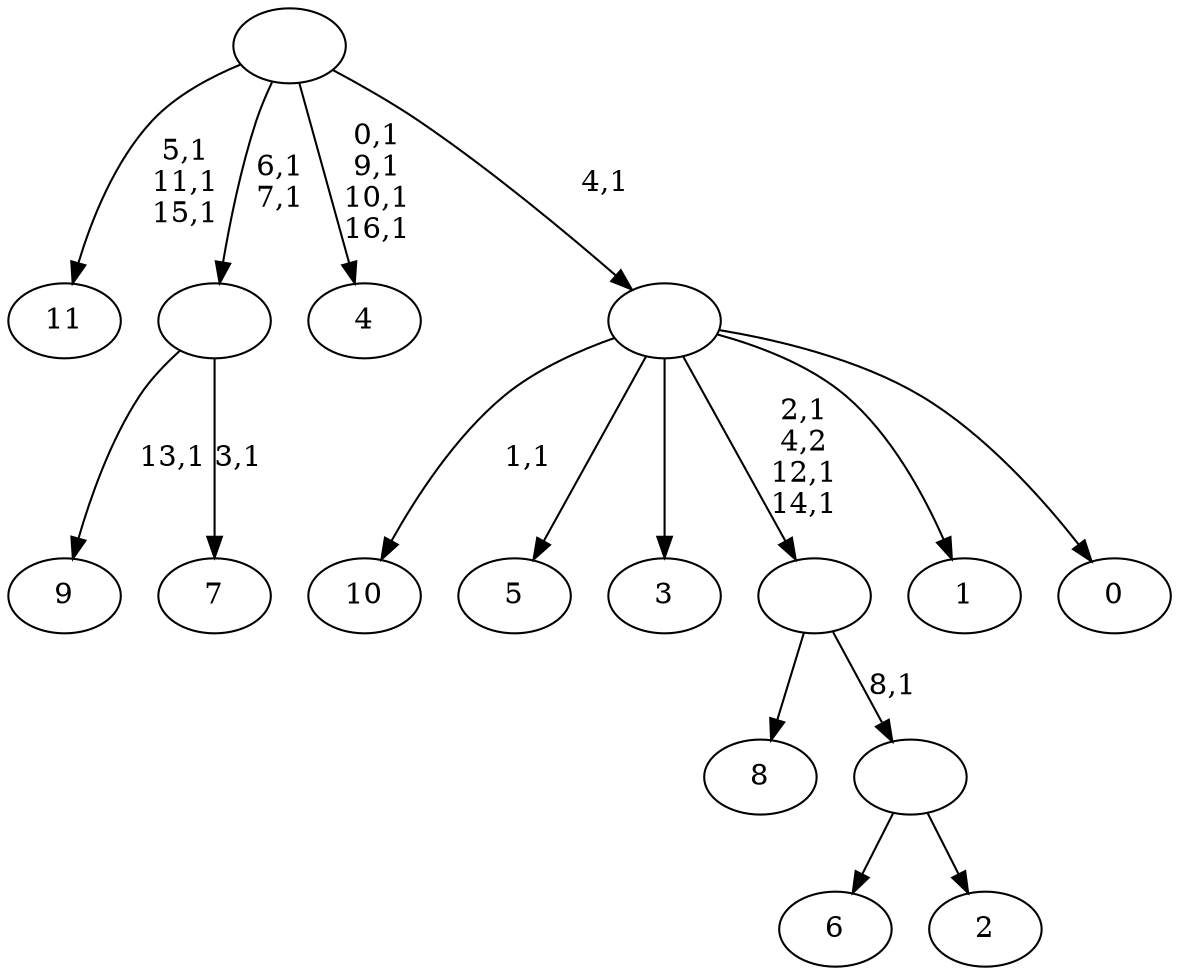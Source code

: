 digraph T {
	29 [label="11"]
	25 [label="10"]
	23 [label="9"]
	21 [label="8"]
	20 [label="7"]
	18 [label=""]
	16 [label="6"]
	15 [label="5"]
	14 [label="4"]
	9 [label="3"]
	8 [label="2"]
	7 [label=""]
	6 [label=""]
	3 [label="1"]
	2 [label="0"]
	1 [label=""]
	0 [label=""]
	18 -> 20 [label="3,1"]
	18 -> 23 [label="13,1"]
	7 -> 16 [label=""]
	7 -> 8 [label=""]
	6 -> 21 [label=""]
	6 -> 7 [label="8,1"]
	1 -> 6 [label="2,1\n4,2\n12,1\n14,1"]
	1 -> 25 [label="1,1"]
	1 -> 15 [label=""]
	1 -> 9 [label=""]
	1 -> 3 [label=""]
	1 -> 2 [label=""]
	0 -> 14 [label="0,1\n9,1\n10,1\n16,1"]
	0 -> 18 [label="6,1\n7,1"]
	0 -> 29 [label="5,1\n11,1\n15,1"]
	0 -> 1 [label="4,1"]
}
